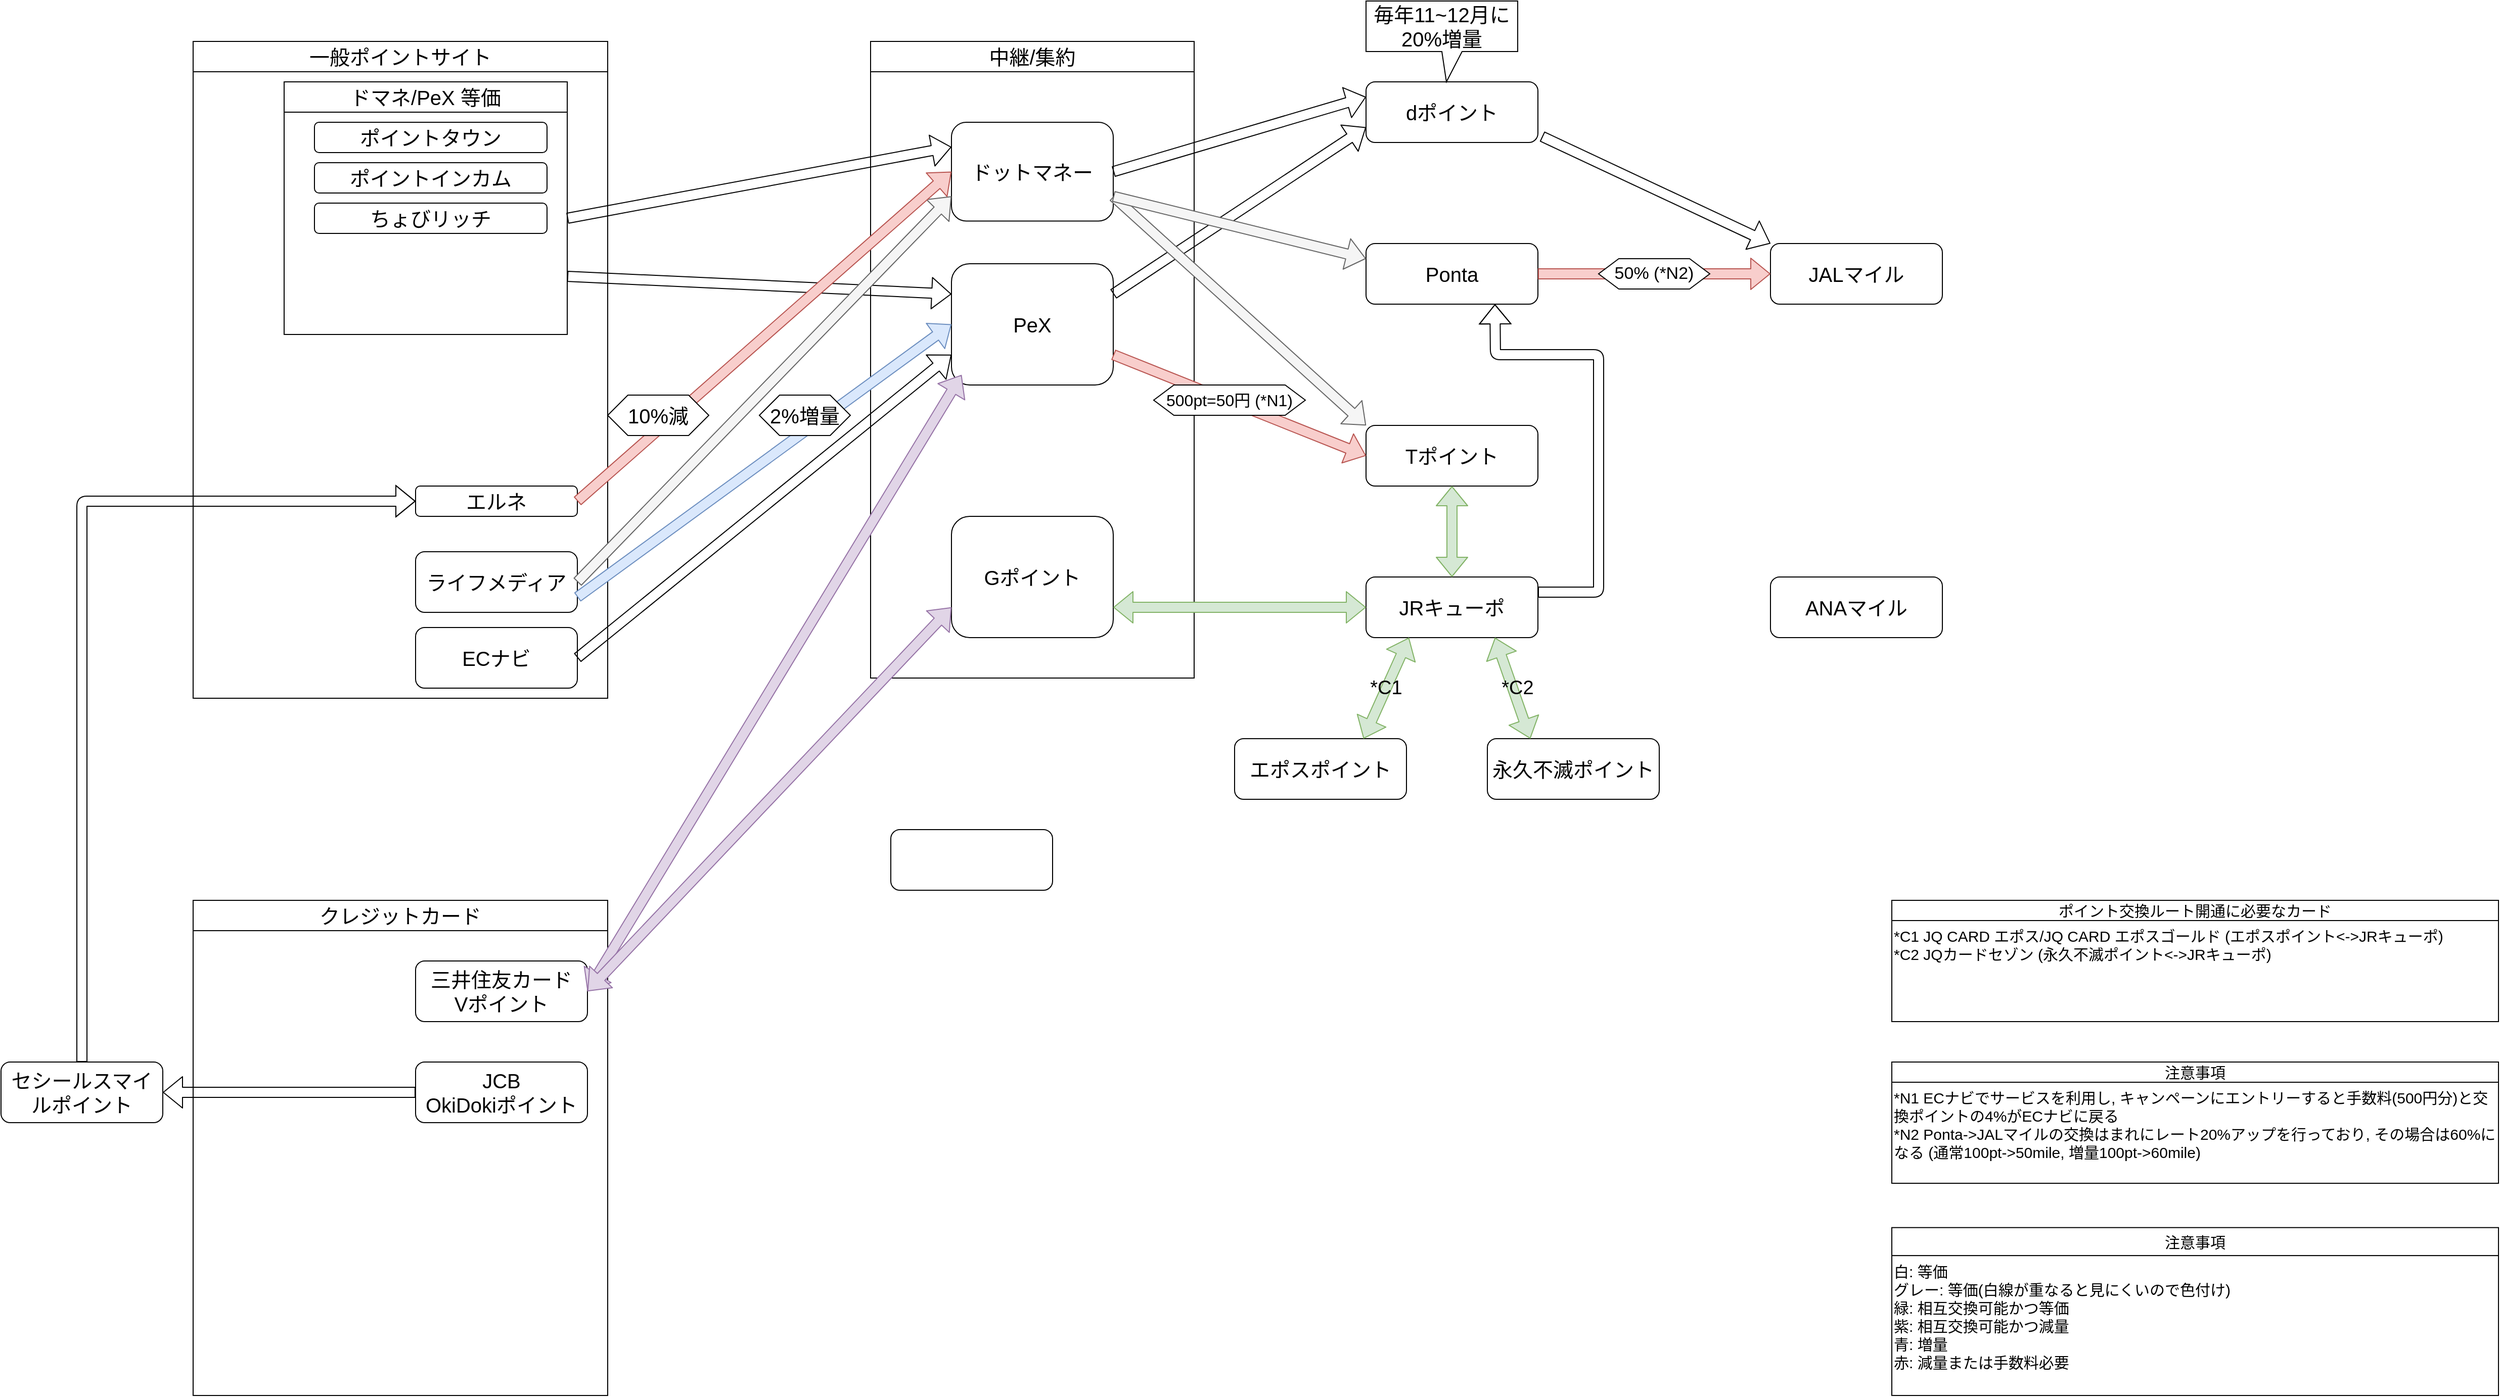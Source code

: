 <mxfile version="14.7.3" type="github">
  <diagram id="JNALb2PzPKqTstAHPSO6" name="ポイントフロー">
    <mxGraphModel dx="1426" dy="742" grid="1" gridSize="10" guides="1" tooltips="1" connect="1" arrows="1" fold="1" page="1" pageScale="1" pageWidth="4681" pageHeight="3300" math="0" shadow="0">
      <root>
        <mxCell id="0" />
        <mxCell id="1" parent="0" />
        <mxCell id="eb8NVAbyXiwgKea17MFX-14" value="" style="rounded=0;whiteSpace=wrap;html=1;fontSize=20;fillColor=none;" parent="1" vertex="1">
          <mxGeometry x="2110" y="300" width="320" height="600" as="geometry" />
        </mxCell>
        <mxCell id="n4ACcEZn-75h-fmExN6u-18" value="" style="rounded=0;whiteSpace=wrap;html=1;fontSize=20;fillColor=none;" parent="1" vertex="1">
          <mxGeometry x="1440" y="300" width="410" height="620" as="geometry" />
        </mxCell>
        <mxCell id="n4ACcEZn-75h-fmExN6u-24" value="" style="rounded=0;whiteSpace=wrap;html=1;fontSize=20;align=left;fillColor=none;" parent="1" vertex="1">
          <mxGeometry x="1440" y="1150" width="410" height="460" as="geometry" />
        </mxCell>
        <mxCell id="n4ACcEZn-75h-fmExN6u-7" value="&lt;div style=&quot;font-size: 20px;&quot;&gt;&lt;font style=&quot;font-size: 20px;&quot;&gt;PeX&lt;/font&gt;&lt;/div&gt;" style="rounded=1;whiteSpace=wrap;html=1;fontSize=20;" parent="1" vertex="1">
          <mxGeometry x="2190" y="490" width="160" height="120" as="geometry" />
        </mxCell>
        <mxCell id="n4ACcEZn-75h-fmExN6u-8" value="&lt;font style=&quot;font-size: 20px;&quot;&gt;ドットマネー&lt;/font&gt;" style="rounded=1;whiteSpace=wrap;html=1;fontSize=20;" parent="1" vertex="1">
          <mxGeometry x="2190" y="350" width="160" height="97.76" as="geometry" />
        </mxCell>
        <mxCell id="n4ACcEZn-75h-fmExN6u-9" value="" style="rounded=1;whiteSpace=wrap;html=1;fontSize=20;" parent="1" vertex="1">
          <mxGeometry x="2130" y="1050" width="160" height="60" as="geometry" />
        </mxCell>
        <mxCell id="n4ACcEZn-75h-fmExN6u-10" value="&lt;div style=&quot;font-size: 20px;&quot;&gt;&lt;font style=&quot;font-size: 20px;&quot;&gt;ECナビ&lt;/font&gt;&lt;/div&gt;" style="rounded=1;whiteSpace=wrap;html=1;fontSize=20;" parent="1" vertex="1">
          <mxGeometry x="1660" y="850" width="160" height="60" as="geometry" />
        </mxCell>
        <mxCell id="n4ACcEZn-75h-fmExN6u-11" value="&lt;font style=&quot;font-size: 20px;&quot;&gt;ライフメディア&lt;br style=&quot;font-size: 20px;&quot;&gt;&lt;/font&gt;" style="rounded=1;whiteSpace=wrap;html=1;fontSize=20;" parent="1" vertex="1">
          <mxGeometry x="1660" y="775" width="160" height="60" as="geometry" />
        </mxCell>
        <mxCell id="n4ACcEZn-75h-fmExN6u-13" value="" style="shape=flexArrow;endArrow=classic;html=1;fontSize=20;exitX=1;exitY=0.5;exitDx=0;exitDy=0;entryX=0;entryY=0.75;entryDx=0;entryDy=0;" parent="1" source="n4ACcEZn-75h-fmExN6u-10" target="n4ACcEZn-75h-fmExN6u-7" edge="1">
          <mxGeometry width="50" height="50" relative="1" as="geometry">
            <mxPoint x="1820" y="800" as="sourcePoint" />
            <mxPoint x="2030" y="830" as="targetPoint" />
          </mxGeometry>
        </mxCell>
        <mxCell id="n4ACcEZn-75h-fmExN6u-14" value="" style="shape=flexArrow;endArrow=classic;html=1;fontSize=20;entryX=0;entryY=0.5;entryDx=0;entryDy=0;exitX=1;exitY=0.75;exitDx=0;exitDy=0;fillColor=#dae8fc;strokeColor=#6c8ebf;" parent="1" source="n4ACcEZn-75h-fmExN6u-11" target="n4ACcEZn-75h-fmExN6u-7" edge="1">
          <mxGeometry width="50" height="50" relative="1" as="geometry">
            <mxPoint x="1810" y="690" as="sourcePoint" />
            <mxPoint x="1870" y="640" as="targetPoint" />
          </mxGeometry>
        </mxCell>
        <mxCell id="n4ACcEZn-75h-fmExN6u-19" value="一般ポイントサイト" style="whiteSpace=wrap;html=1;fontSize=20;" parent="1" vertex="1">
          <mxGeometry x="1440" y="270" width="410" height="30" as="geometry" />
        </mxCell>
        <mxCell id="n4ACcEZn-75h-fmExN6u-22" value="" style="shape=flexArrow;endArrow=classic;html=1;fontSize=20;entryX=0;entryY=0.25;entryDx=0;entryDy=0;exitX=1;exitY=0.5;exitDx=0;exitDy=0;" parent="1" source="n4ACcEZn-75h-fmExN6u-47" target="n4ACcEZn-75h-fmExN6u-8" edge="1">
          <mxGeometry width="50" height="50" relative="1" as="geometry">
            <mxPoint x="1830" y="525" as="sourcePoint" />
            <mxPoint x="1910" y="540" as="targetPoint" />
          </mxGeometry>
        </mxCell>
        <mxCell id="n4ACcEZn-75h-fmExN6u-23" value="" style="shape=flexArrow;endArrow=classic;html=1;fontSize=20;entryX=0;entryY=0.25;entryDx=0;entryDy=0;exitX=1;exitY=0.75;exitDx=0;exitDy=0;" parent="1" source="n4ACcEZn-75h-fmExN6u-47" target="n4ACcEZn-75h-fmExN6u-7" edge="1">
          <mxGeometry width="50" height="50" relative="1" as="geometry">
            <mxPoint x="1830" y="565" as="sourcePoint" />
            <mxPoint x="1920" y="585" as="targetPoint" />
          </mxGeometry>
        </mxCell>
        <mxCell id="n4ACcEZn-75h-fmExN6u-25" value="&lt;div&gt;三井住友カード&lt;/div&gt;&lt;div&gt;Vポイント&lt;br&gt;&lt;/div&gt;" style="rounded=1;whiteSpace=wrap;html=1;fontSize=20;align=center;" parent="1" vertex="1">
          <mxGeometry x="1660" y="1180" width="170" height="60" as="geometry" />
        </mxCell>
        <mxCell id="n4ACcEZn-75h-fmExN6u-31" value="&lt;div align=&quot;center&quot;&gt;2%増量&lt;/div&gt;" style="shape=hexagon;perimeter=hexagonPerimeter2;whiteSpace=wrap;html=1;fixedSize=1;fontSize=20;align=center;" parent="1" vertex="1">
          <mxGeometry x="2000" y="620" width="90" height="40" as="geometry" />
        </mxCell>
        <mxCell id="n4ACcEZn-75h-fmExN6u-32" value="" style="shape=flexArrow;endArrow=classic;html=1;fontSize=20;entryX=0;entryY=0.25;entryDx=0;entryDy=0;exitX=1;exitY=0.5;exitDx=0;exitDy=0;" parent="1" source="n4ACcEZn-75h-fmExN6u-8" target="n4ACcEZn-75h-fmExN6u-4" edge="1">
          <mxGeometry width="50" height="50" relative="1" as="geometry">
            <mxPoint x="2190" y="500" as="sourcePoint" />
            <mxPoint x="2240" y="450" as="targetPoint" />
          </mxGeometry>
        </mxCell>
        <mxCell id="n4ACcEZn-75h-fmExN6u-33" value="" style="shape=flexArrow;endArrow=classic;html=1;fontSize=20;entryX=0;entryY=0.75;entryDx=0;entryDy=0;exitX=1;exitY=0.25;exitDx=0;exitDy=0;" parent="1" source="n4ACcEZn-75h-fmExN6u-7" target="n4ACcEZn-75h-fmExN6u-4" edge="1">
          <mxGeometry width="50" height="50" relative="1" as="geometry">
            <mxPoint x="2340" y="700" as="sourcePoint" />
            <mxPoint x="2250" y="700" as="targetPoint" />
          </mxGeometry>
        </mxCell>
        <mxCell id="n4ACcEZn-75h-fmExN6u-16" value="" style="shape=flexArrow;endArrow=classic;html=1;fontSize=20;entryX=0;entryY=0.75;entryDx=0;entryDy=0;exitX=1;exitY=0.5;exitDx=0;exitDy=0;fillColor=#f5f5f5;strokeColor=#666666;" parent="1" source="n4ACcEZn-75h-fmExN6u-11" target="n4ACcEZn-75h-fmExN6u-8" edge="1">
          <mxGeometry width="50" height="50" relative="1" as="geometry">
            <mxPoint x="1820" y="655" as="sourcePoint" />
            <mxPoint x="1870" y="605" as="targetPoint" />
          </mxGeometry>
        </mxCell>
        <mxCell id="n4ACcEZn-75h-fmExN6u-35" value="" style="shape=flexArrow;endArrow=classic;startArrow=classic;html=1;fontSize=20;exitX=1;exitY=0.5;exitDx=0;exitDy=0;fillColor=#e1d5e7;strokeColor=#9673a6;" parent="1" source="n4ACcEZn-75h-fmExN6u-25" edge="1">
          <mxGeometry width="50" height="50" relative="1" as="geometry">
            <mxPoint x="1840" y="1030" as="sourcePoint" />
            <mxPoint x="2200" y="600" as="targetPoint" />
          </mxGeometry>
        </mxCell>
        <mxCell id="n4ACcEZn-75h-fmExN6u-36" value="&lt;div align=&quot;center&quot;&gt;クレジットカード&lt;br&gt;&lt;/div&gt;" style="rounded=0;whiteSpace=wrap;html=1;fontSize=20;align=center;" parent="1" vertex="1">
          <mxGeometry x="1440" y="1120" width="410" height="30" as="geometry" />
        </mxCell>
        <mxCell id="n4ACcEZn-75h-fmExN6u-47" value="" style="rounded=0;whiteSpace=wrap;html=1;fontSize=20;align=left;fillColor=none;verticalAlign=top;" parent="1" vertex="1">
          <mxGeometry x="1530" y="330" width="280" height="230" as="geometry" />
        </mxCell>
        <mxCell id="n4ACcEZn-75h-fmExN6u-48" value="ドマネ/PeX 等価" style="rounded=0;whiteSpace=wrap;html=1;fontSize=20;align=center;" parent="1" vertex="1">
          <mxGeometry x="1530" y="310" width="280" height="30" as="geometry" />
        </mxCell>
        <mxCell id="n4ACcEZn-75h-fmExN6u-51" value="ポイントタウン" style="rounded=1;whiteSpace=wrap;html=1;fontSize=20;align=center;" parent="1" vertex="1">
          <mxGeometry x="1560" y="350" width="230" height="30" as="geometry" />
        </mxCell>
        <mxCell id="n4ACcEZn-75h-fmExN6u-52" value="ポイントインカム" style="rounded=1;whiteSpace=wrap;html=1;fontSize=20;align=center;" parent="1" vertex="1">
          <mxGeometry x="1560" y="390" width="230" height="30" as="geometry" />
        </mxCell>
        <mxCell id="n4ACcEZn-75h-fmExN6u-53" value="ちょびリッチ" style="rounded=1;whiteSpace=wrap;html=1;fontSize=20;align=center;" parent="1" vertex="1">
          <mxGeometry x="1560" y="430" width="230" height="30" as="geometry" />
        </mxCell>
        <mxCell id="n4ACcEZn-75h-fmExN6u-61" value="&lt;div&gt;JCB&lt;/div&gt;&lt;div&gt;OkiDokiポイント&lt;br&gt;&lt;/div&gt;" style="rounded=1;whiteSpace=wrap;html=1;fontSize=20;align=center;" parent="1" vertex="1">
          <mxGeometry x="1660" y="1280" width="170" height="60" as="geometry" />
        </mxCell>
        <mxCell id="eb8NVAbyXiwgKea17MFX-3" value="セシールスマイルポイント" style="rounded=1;whiteSpace=wrap;html=1;fontSize=20;" parent="1" vertex="1">
          <mxGeometry x="1250" y="1280" width="160" height="60" as="geometry" />
        </mxCell>
        <mxCell id="eb8NVAbyXiwgKea17MFX-6" value="エルネ" style="rounded=1;whiteSpace=wrap;html=1;fontSize=20;" parent="1" vertex="1">
          <mxGeometry x="1660" y="710" width="160" height="30" as="geometry" />
        </mxCell>
        <mxCell id="eb8NVAbyXiwgKea17MFX-7" value="" style="shape=flexArrow;endArrow=classic;html=1;fontSize=20;entryX=1;entryY=0.5;entryDx=0;entryDy=0;exitX=0;exitY=0.5;exitDx=0;exitDy=0;" parent="1" source="n4ACcEZn-75h-fmExN6u-61" target="eb8NVAbyXiwgKea17MFX-3" edge="1">
          <mxGeometry width="50" height="50" relative="1" as="geometry">
            <mxPoint x="1490" y="1135" as="sourcePoint" />
            <mxPoint x="1540" y="1085" as="targetPoint" />
          </mxGeometry>
        </mxCell>
        <mxCell id="eb8NVAbyXiwgKea17MFX-8" value="" style="shape=flexArrow;endArrow=classic;html=1;fontSize=20;exitX=0.5;exitY=0;exitDx=0;exitDy=0;entryX=0;entryY=0.5;entryDx=0;entryDy=0;" parent="1" source="eb8NVAbyXiwgKea17MFX-3" target="eb8NVAbyXiwgKea17MFX-6" edge="1">
          <mxGeometry width="50" height="50" relative="1" as="geometry">
            <mxPoint x="1330" y="1070" as="sourcePoint" />
            <mxPoint x="1330" y="660" as="targetPoint" />
            <Array as="points">
              <mxPoint x="1330" y="725" />
            </Array>
          </mxGeometry>
        </mxCell>
        <mxCell id="eb8NVAbyXiwgKea17MFX-10" value="" style="shape=flexArrow;endArrow=classic;html=1;fontSize=20;entryX=0;entryY=0.5;entryDx=0;entryDy=0;fillColor=#f8cecc;strokeColor=#b85450;exitX=1;exitY=0.5;exitDx=0;exitDy=0;" parent="1" source="eb8NVAbyXiwgKea17MFX-6" target="n4ACcEZn-75h-fmExN6u-8" edge="1">
          <mxGeometry width="50" height="50" relative="1" as="geometry">
            <mxPoint x="1820" y="680" as="sourcePoint" />
            <mxPoint x="1870" y="630" as="targetPoint" />
          </mxGeometry>
        </mxCell>
        <mxCell id="eb8NVAbyXiwgKea17MFX-11" value="10%減" style="shape=hexagon;perimeter=hexagonPerimeter2;whiteSpace=wrap;html=1;fixedSize=1;fontSize=20;" parent="1" vertex="1">
          <mxGeometry x="1850" y="620" width="100" height="40" as="geometry" />
        </mxCell>
        <mxCell id="eb8NVAbyXiwgKea17MFX-15" value="中継/集約" style="rounded=0;whiteSpace=wrap;html=1;fontSize=20;" parent="1" vertex="1">
          <mxGeometry x="2110" y="270" width="320" height="30" as="geometry" />
        </mxCell>
        <mxCell id="0r6g7IO5Q1uZSNd1gTx7-1" value="JRキューポ" style="rounded=1;whiteSpace=wrap;html=1;fontSize=20;" parent="1" vertex="1">
          <mxGeometry x="2600" y="800" width="170" height="60" as="geometry" />
        </mxCell>
        <mxCell id="0r6g7IO5Q1uZSNd1gTx7-4" value="&lt;div style=&quot;font-size: 20px&quot;&gt;Gポイント&lt;/div&gt;" style="rounded=1;whiteSpace=wrap;html=1;fontSize=20;" parent="1" vertex="1">
          <mxGeometry x="2190" y="740" width="160" height="120" as="geometry" />
        </mxCell>
        <mxCell id="0r6g7IO5Q1uZSNd1gTx7-5" value="" style="shape=flexArrow;endArrow=classic;startArrow=classic;html=1;exitX=1;exitY=0.5;exitDx=0;exitDy=0;entryX=0;entryY=0.75;entryDx=0;entryDy=0;fillColor=#e1d5e7;strokeColor=#9673a6;" parent="1" source="n4ACcEZn-75h-fmExN6u-25" target="0r6g7IO5Q1uZSNd1gTx7-4" edge="1">
          <mxGeometry width="50" height="50" relative="1" as="geometry">
            <mxPoint x="1960" y="1220" as="sourcePoint" />
            <mxPoint x="2080" y="1000" as="targetPoint" />
          </mxGeometry>
        </mxCell>
        <mxCell id="0r6g7IO5Q1uZSNd1gTx7-8" value="" style="shape=flexArrow;endArrow=classic;startArrow=classic;html=1;exitX=1;exitY=0.75;exitDx=0;exitDy=0;entryX=0;entryY=0.5;entryDx=0;entryDy=0;fillColor=#d5e8d4;strokeColor=#82b366;" parent="1" source="0r6g7IO5Q1uZSNd1gTx7-4" target="0r6g7IO5Q1uZSNd1gTx7-1" edge="1">
          <mxGeometry width="50" height="50" relative="1" as="geometry">
            <mxPoint x="2470" y="790" as="sourcePoint" />
            <mxPoint x="2520" y="740" as="targetPoint" />
          </mxGeometry>
        </mxCell>
        <mxCell id="0r6g7IO5Q1uZSNd1gTx7-9" value="Tポイント" style="rounded=1;whiteSpace=wrap;html=1;fontSize=20;" parent="1" vertex="1">
          <mxGeometry x="2600" y="650" width="170" height="60" as="geometry" />
        </mxCell>
        <mxCell id="0r6g7IO5Q1uZSNd1gTx7-10" value="" style="shape=flexArrow;endArrow=classic;startArrow=classic;html=1;exitX=0.5;exitY=0;exitDx=0;exitDy=0;entryX=0.5;entryY=1;entryDx=0;entryDy=0;fillColor=#d5e8d4;strokeColor=#82b366;" parent="1" source="0r6g7IO5Q1uZSNd1gTx7-1" target="0r6g7IO5Q1uZSNd1gTx7-9" edge="1">
          <mxGeometry width="50" height="50" relative="1" as="geometry">
            <mxPoint x="2440" y="750" as="sourcePoint" />
            <mxPoint x="2500" y="740" as="targetPoint" />
          </mxGeometry>
        </mxCell>
        <mxCell id="0r6g7IO5Q1uZSNd1gTx7-12" value="永久不滅ポイント" style="rounded=1;whiteSpace=wrap;html=1;fontSize=20;" parent="1" vertex="1">
          <mxGeometry x="2720" y="960" width="170" height="60" as="geometry" />
        </mxCell>
        <mxCell id="0r6g7IO5Q1uZSNd1gTx7-13" value="" style="shape=flexArrow;endArrow=classic;html=1;entryX=0;entryY=0.5;entryDx=0;entryDy=0;exitX=1;exitY=0.75;exitDx=0;exitDy=0;fillColor=#f8cecc;strokeColor=#b85450;" parent="1" source="n4ACcEZn-75h-fmExN6u-7" target="0r6g7IO5Q1uZSNd1gTx7-9" edge="1">
          <mxGeometry width="50" height="50" relative="1" as="geometry">
            <mxPoint x="2360" y="600" as="sourcePoint" />
            <mxPoint x="2410" y="550" as="targetPoint" />
          </mxGeometry>
        </mxCell>
        <mxCell id="0r6g7IO5Q1uZSNd1gTx7-14" value="&lt;div&gt;500pt=50円 (&lt;span&gt;*N&lt;/span&gt;&lt;span&gt;1)&lt;/span&gt;&lt;/div&gt;" style="shape=hexagon;perimeter=hexagonPerimeter2;whiteSpace=wrap;html=1;fixedSize=1;fontSize=16;" parent="1" vertex="1">
          <mxGeometry x="2390" y="610" width="150" height="30" as="geometry" />
        </mxCell>
        <mxCell id="0r6g7IO5Q1uZSNd1gTx7-15" value="" style="shape=flexArrow;endArrow=classic;startArrow=classic;html=1;entryX=0.75;entryY=1;entryDx=0;entryDy=0;fillColor=#d5e8d4;strokeColor=#82b366;exitX=0.25;exitY=0;exitDx=0;exitDy=0;" parent="1" source="0r6g7IO5Q1uZSNd1gTx7-12" target="0r6g7IO5Q1uZSNd1gTx7-1" edge="1">
          <mxGeometry width="50" height="50" relative="1" as="geometry">
            <mxPoint x="2760" y="960" as="sourcePoint" />
            <mxPoint x="2720" y="890" as="targetPoint" />
          </mxGeometry>
        </mxCell>
        <mxCell id="kb6ahVInnKZUIDJ3Hx-f-1" value="JALマイル" style="rounded=1;whiteSpace=wrap;html=1;fontSize=20;" parent="1" vertex="1">
          <mxGeometry x="3000" y="470" width="170" height="60" as="geometry" />
        </mxCell>
        <mxCell id="kb6ahVInnKZUIDJ3Hx-f-2" value="ANAマイル" style="rounded=1;whiteSpace=wrap;html=1;fontSize=20;" parent="1" vertex="1">
          <mxGeometry x="3000" y="800" width="170" height="60" as="geometry" />
        </mxCell>
        <mxCell id="kb6ahVInnKZUIDJ3Hx-f-3" value="Ponta" style="rounded=1;whiteSpace=wrap;html=1;align=center;fontSize=20;" parent="1" vertex="1">
          <mxGeometry x="2600" y="470" width="170" height="60" as="geometry" />
        </mxCell>
        <mxCell id="kb6ahVInnKZUIDJ3Hx-f-4" value="" style="group" parent="1" vertex="1" connectable="0">
          <mxGeometry x="2600" y="235" width="170" height="135" as="geometry" />
        </mxCell>
        <mxCell id="n4ACcEZn-75h-fmExN6u-4" value="&lt;div style=&quot;font-size: 20px;&quot; align=&quot;center&quot;&gt;&lt;font style=&quot;font-size: 20px;&quot;&gt;dポイント&lt;/font&gt;&lt;/div&gt;" style="rounded=1;whiteSpace=wrap;html=1;align=center;fontSize=20;" parent="kb6ahVInnKZUIDJ3Hx-f-4" vertex="1">
          <mxGeometry y="75" width="170" height="60" as="geometry" />
        </mxCell>
        <mxCell id="kb6ahVInnKZUIDJ3Hx-f-5" value="" style="shape=flexArrow;endArrow=classic;html=1;exitX=1;exitY=0.25;exitDx=0;exitDy=0;entryX=0.75;entryY=1;entryDx=0;entryDy=0;" parent="1" source="0r6g7IO5Q1uZSNd1gTx7-1" target="kb6ahVInnKZUIDJ3Hx-f-3" edge="1">
          <mxGeometry width="50" height="50" relative="1" as="geometry">
            <mxPoint x="2790" y="830" as="sourcePoint" />
            <mxPoint x="2730" y="580" as="targetPoint" />
            <Array as="points">
              <mxPoint x="2830" y="815" />
              <mxPoint x="2830" y="580" />
              <mxPoint x="2728" y="580" />
            </Array>
          </mxGeometry>
        </mxCell>
        <mxCell id="rARvepKuOwMLc6lqj7yM-1" value="エポスポイント" style="rounded=1;whiteSpace=wrap;html=1;fontSize=20;" parent="1" vertex="1">
          <mxGeometry x="2470" y="960" width="170" height="60" as="geometry" />
        </mxCell>
        <mxCell id="rARvepKuOwMLc6lqj7yM-2" value="" style="shape=flexArrow;endArrow=classic;startArrow=classic;html=1;entryX=0.25;entryY=1;entryDx=0;entryDy=0;exitX=0.75;exitY=0;exitDx=0;exitDy=0;fillColor=#d5e8d4;strokeColor=#82b366;" parent="1" source="rARvepKuOwMLc6lqj7yM-1" target="0r6g7IO5Q1uZSNd1gTx7-1" edge="1">
          <mxGeometry width="50" height="50" relative="1" as="geometry">
            <mxPoint x="2580" y="960" as="sourcePoint" />
            <mxPoint x="2630" y="910" as="targetPoint" />
          </mxGeometry>
        </mxCell>
        <mxCell id="rARvepKuOwMLc6lqj7yM-3" value="" style="shape=flexArrow;endArrow=classic;html=1;entryX=0;entryY=0.5;entryDx=0;entryDy=0;exitX=1;exitY=0.5;exitDx=0;exitDy=0;fillColor=#f8cecc;strokeColor=#b85450;" parent="1" source="kb6ahVInnKZUIDJ3Hx-f-3" target="kb6ahVInnKZUIDJ3Hx-f-1" edge="1">
          <mxGeometry width="50" height="50" relative="1" as="geometry">
            <mxPoint x="2790" y="530" as="sourcePoint" />
            <mxPoint x="2840" y="480" as="targetPoint" />
          </mxGeometry>
        </mxCell>
        <mxCell id="rARvepKuOwMLc6lqj7yM-4" value="50% (*N2)" style="shape=hexagon;perimeter=hexagonPerimeter2;whiteSpace=wrap;html=1;fixedSize=1;fontSize=17;" parent="1" vertex="1">
          <mxGeometry x="2830" y="485" width="110" height="30" as="geometry" />
        </mxCell>
        <mxCell id="rARvepKuOwMLc6lqj7yM-5" value="" style="shape=flexArrow;endArrow=classic;html=1;fontSize=17;entryX=0;entryY=0;entryDx=0;entryDy=0;exitX=1;exitY=0.75;exitDx=0;exitDy=0;fillColor=#f5f5f5;strokeColor=#666666;" parent="1" source="n4ACcEZn-75h-fmExN6u-8" target="0r6g7IO5Q1uZSNd1gTx7-9" edge="1">
          <mxGeometry width="50" height="50" relative="1" as="geometry">
            <mxPoint x="2380" y="480" as="sourcePoint" />
            <mxPoint x="2430" y="430" as="targetPoint" />
          </mxGeometry>
        </mxCell>
        <mxCell id="rARvepKuOwMLc6lqj7yM-7" value="" style="shape=flexArrow;endArrow=classic;html=1;fontSize=17;entryX=0;entryY=0.25;entryDx=0;entryDy=0;exitX=1;exitY=0.75;exitDx=0;exitDy=0;fillColor=#f5f5f5;strokeColor=#666666;" parent="1" source="n4ACcEZn-75h-fmExN6u-8" target="kb6ahVInnKZUIDJ3Hx-f-3" edge="1">
          <mxGeometry width="50" height="50" relative="1" as="geometry">
            <mxPoint x="2390" y="460" as="sourcePoint" />
            <mxPoint x="2440" y="410" as="targetPoint" />
          </mxGeometry>
        </mxCell>
        <mxCell id="n4ACcEZn-75h-fmExN6u-6" value="毎年11~12月に20%増量" style="shape=callout;whiteSpace=wrap;html=1;perimeter=calloutPerimeter;fontSize=20;position2=0.53;" parent="1" vertex="1">
          <mxGeometry x="2600" y="230" width="150" height="80" as="geometry" />
        </mxCell>
        <mxCell id="rZXJAhksHCK-96D58tUN-5" value="" style="group" parent="1" vertex="1" connectable="0">
          <mxGeometry x="3120" y="1270" width="600" height="130" as="geometry" />
        </mxCell>
        <mxCell id="rZXJAhksHCK-96D58tUN-6" value="" style="group" parent="rZXJAhksHCK-96D58tUN-5" vertex="1" connectable="0">
          <mxGeometry y="10" width="600" height="120" as="geometry" />
        </mxCell>
        <mxCell id="rZXJAhksHCK-96D58tUN-2" value="&lt;font style=&quot;font-size: 15px&quot;&gt;*N1 ECナビでサービスを利用し, キャンペーンにエントリーすると手数料(500円分)と交換ポイントの4%がECナビに戻る&lt;br&gt;*N2 Ponta-&amp;gt;JALマイルの交換はまれにレート20%アップを行っており, その場合は60%になる (通常100pt-&amp;gt;50mile, 増量100pt-&amp;gt;60mile)&lt;/font&gt;" style="rounded=0;whiteSpace=wrap;html=1;fontSize=12;align=left;verticalAlign=top;" parent="rZXJAhksHCK-96D58tUN-6" vertex="1">
          <mxGeometry y="20" width="600" height="100" as="geometry" />
        </mxCell>
        <mxCell id="rZXJAhksHCK-96D58tUN-4" value="&lt;font style=&quot;font-size: 15px&quot;&gt;注意事項&lt;/font&gt;" style="rounded=0;whiteSpace=wrap;html=1;fontSize=14;align=center;" parent="rZXJAhksHCK-96D58tUN-6" vertex="1">
          <mxGeometry width="600" height="20" as="geometry" />
        </mxCell>
        <mxCell id="rZXJAhksHCK-96D58tUN-9" value="" style="group" parent="1" vertex="1" connectable="0">
          <mxGeometry x="3120" y="1110" width="600" height="130" as="geometry" />
        </mxCell>
        <mxCell id="rZXJAhksHCK-96D58tUN-10" value="" style="group" parent="rZXJAhksHCK-96D58tUN-9" vertex="1" connectable="0">
          <mxGeometry y="10" width="600" height="120" as="geometry" />
        </mxCell>
        <mxCell id="rZXJAhksHCK-96D58tUN-11" value="&lt;font style=&quot;font-size: 15px&quot;&gt;*C1 JQ CARD エポス/JQ CARD エポスゴールド (エポスポイント&amp;lt;-&amp;gt;JRキューポ)&lt;br&gt;*C2 JQカードセゾン (永久不滅ポイント&amp;lt;-&amp;gt;JRキューポ)&lt;/font&gt;" style="rounded=0;whiteSpace=wrap;html=1;fontSize=12;align=left;verticalAlign=top;" parent="rZXJAhksHCK-96D58tUN-10" vertex="1">
          <mxGeometry y="20" width="600" height="100" as="geometry" />
        </mxCell>
        <mxCell id="rZXJAhksHCK-96D58tUN-12" value="&lt;font style=&quot;font-size: 15px&quot;&gt;ポイント交換ルート開通に必要なカード&lt;/font&gt;" style="rounded=0;whiteSpace=wrap;html=1;fontSize=14;align=center;" parent="rZXJAhksHCK-96D58tUN-10" vertex="1">
          <mxGeometry width="600" height="20" as="geometry" />
        </mxCell>
        <mxCell id="35Za1Qmwk_jCWzCy-l4y-2" value="*C1" style="text;html=1;strokeColor=none;fillColor=none;align=center;verticalAlign=middle;whiteSpace=wrap;rounded=0;fontSize=19;" parent="1" vertex="1">
          <mxGeometry x="2600" y="900" width="40" height="20" as="geometry" />
        </mxCell>
        <mxCell id="35Za1Qmwk_jCWzCy-l4y-3" value="*C2" style="text;html=1;strokeColor=none;fillColor=none;align=center;verticalAlign=middle;whiteSpace=wrap;rounded=0;fontSize=19;" parent="1" vertex="1">
          <mxGeometry x="2730" y="900" width="40" height="20" as="geometry" />
        </mxCell>
        <mxCell id="lN5nsVR4za2gzK-BzXJi-1" value="" style="group" parent="1" vertex="1" connectable="0">
          <mxGeometry x="3120" y="1430" width="600" height="180" as="geometry" />
        </mxCell>
        <mxCell id="lN5nsVR4za2gzK-BzXJi-2" value="" style="group" parent="lN5nsVR4za2gzK-BzXJi-1" vertex="1" connectable="0">
          <mxGeometry y="13.846" width="600" height="166.154" as="geometry" />
        </mxCell>
        <mxCell id="lN5nsVR4za2gzK-BzXJi-3" value="&lt;font style=&quot;font-size: 15px&quot;&gt;白: 等価&lt;br&gt;グレー: 等価(白線が重なると見にくいので色付け)&lt;br&gt;緑: 相互交換可能かつ等価&lt;br&gt;紫: 相互交換可能かつ減量&lt;br&gt;青: 増量&lt;br&gt;赤: 減量または手数料必要&lt;/font&gt;" style="rounded=0;whiteSpace=wrap;html=1;fontSize=12;align=left;verticalAlign=top;" parent="lN5nsVR4za2gzK-BzXJi-2" vertex="1">
          <mxGeometry y="27.692" width="600" height="138.462" as="geometry" />
        </mxCell>
        <mxCell id="lN5nsVR4za2gzK-BzXJi-4" value="&lt;font style=&quot;font-size: 15px&quot;&gt;注意事項&lt;/font&gt;" style="rounded=0;whiteSpace=wrap;html=1;fontSize=14;align=center;" parent="lN5nsVR4za2gzK-BzXJi-2" vertex="1">
          <mxGeometry width="600" height="27.692" as="geometry" />
        </mxCell>
        <mxCell id="u_OpK2MBuBQUZOKGfSeV-1" value="" style="shape=flexArrow;endArrow=classic;html=1;exitX=1.024;exitY=0.9;exitDx=0;exitDy=0;exitPerimeter=0;entryX=0;entryY=0;entryDx=0;entryDy=0;" edge="1" parent="1" source="n4ACcEZn-75h-fmExN6u-4" target="kb6ahVInnKZUIDJ3Hx-f-1">
          <mxGeometry width="50" height="50" relative="1" as="geometry">
            <mxPoint x="2830" y="400" as="sourcePoint" />
            <mxPoint x="2880" y="350" as="targetPoint" />
          </mxGeometry>
        </mxCell>
      </root>
    </mxGraphModel>
  </diagram>
</mxfile>

